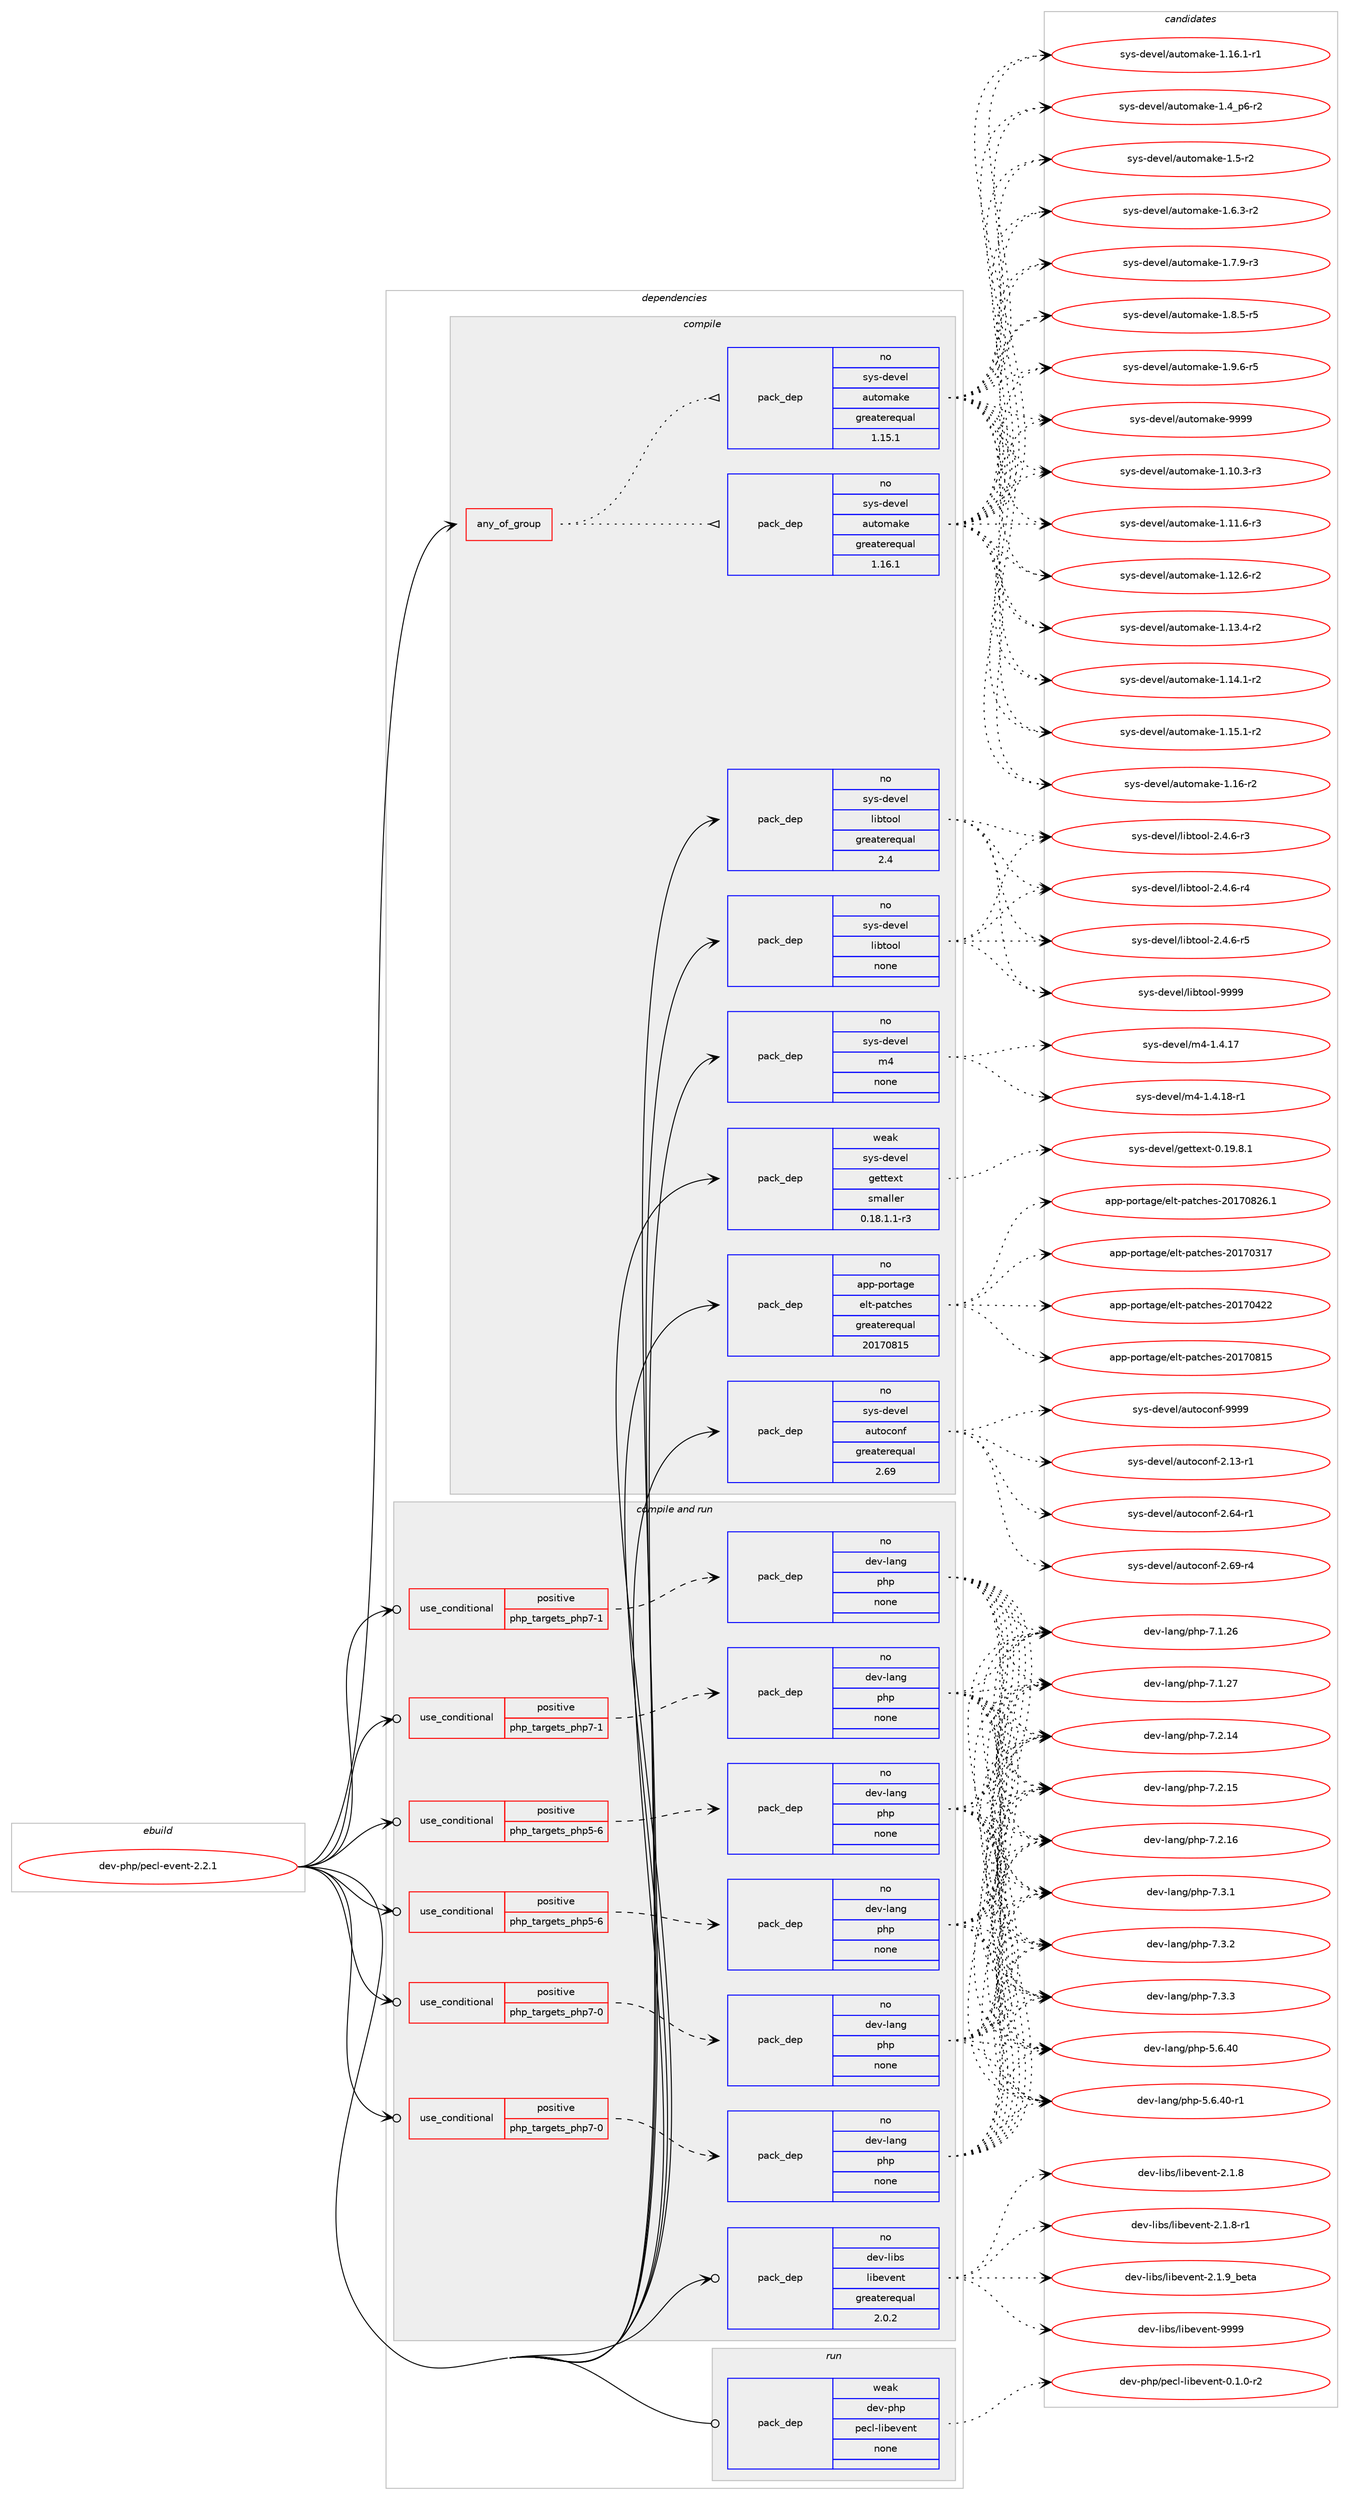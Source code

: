 digraph prolog {

# *************
# Graph options
# *************

newrank=true;
concentrate=true;
compound=true;
graph [rankdir=LR,fontname=Helvetica,fontsize=10,ranksep=1.5];#, ranksep=2.5, nodesep=0.2];
edge  [arrowhead=vee];
node  [fontname=Helvetica,fontsize=10];

# **********
# The ebuild
# **********

subgraph cluster_leftcol {
color=gray;
rank=same;
label=<<i>ebuild</i>>;
id [label="dev-php/pecl-event-2.2.1", color=red, width=4, href="../dev-php/pecl-event-2.2.1.svg"];
}

# ****************
# The dependencies
# ****************

subgraph cluster_midcol {
color=gray;
label=<<i>dependencies</i>>;
subgraph cluster_compile {
fillcolor="#eeeeee";
style=filled;
label=<<i>compile</i>>;
subgraph any22543 {
dependency1393564 [label=<<TABLE BORDER="0" CELLBORDER="1" CELLSPACING="0" CELLPADDING="4"><TR><TD CELLPADDING="10">any_of_group</TD></TR></TABLE>>, shape=none, color=red];subgraph pack1001010 {
dependency1393565 [label=<<TABLE BORDER="0" CELLBORDER="1" CELLSPACING="0" CELLPADDING="4" WIDTH="220"><TR><TD ROWSPAN="6" CELLPADDING="30">pack_dep</TD></TR><TR><TD WIDTH="110">no</TD></TR><TR><TD>sys-devel</TD></TR><TR><TD>automake</TD></TR><TR><TD>greaterequal</TD></TR><TR><TD>1.16.1</TD></TR></TABLE>>, shape=none, color=blue];
}
dependency1393564:e -> dependency1393565:w [weight=20,style="dotted",arrowhead="oinv"];
subgraph pack1001011 {
dependency1393566 [label=<<TABLE BORDER="0" CELLBORDER="1" CELLSPACING="0" CELLPADDING="4" WIDTH="220"><TR><TD ROWSPAN="6" CELLPADDING="30">pack_dep</TD></TR><TR><TD WIDTH="110">no</TD></TR><TR><TD>sys-devel</TD></TR><TR><TD>automake</TD></TR><TR><TD>greaterequal</TD></TR><TR><TD>1.15.1</TD></TR></TABLE>>, shape=none, color=blue];
}
dependency1393564:e -> dependency1393566:w [weight=20,style="dotted",arrowhead="oinv"];
}
id:e -> dependency1393564:w [weight=20,style="solid",arrowhead="vee"];
subgraph pack1001012 {
dependency1393567 [label=<<TABLE BORDER="0" CELLBORDER="1" CELLSPACING="0" CELLPADDING="4" WIDTH="220"><TR><TD ROWSPAN="6" CELLPADDING="30">pack_dep</TD></TR><TR><TD WIDTH="110">no</TD></TR><TR><TD>app-portage</TD></TR><TR><TD>elt-patches</TD></TR><TR><TD>greaterequal</TD></TR><TR><TD>20170815</TD></TR></TABLE>>, shape=none, color=blue];
}
id:e -> dependency1393567:w [weight=20,style="solid",arrowhead="vee"];
subgraph pack1001013 {
dependency1393568 [label=<<TABLE BORDER="0" CELLBORDER="1" CELLSPACING="0" CELLPADDING="4" WIDTH="220"><TR><TD ROWSPAN="6" CELLPADDING="30">pack_dep</TD></TR><TR><TD WIDTH="110">no</TD></TR><TR><TD>sys-devel</TD></TR><TR><TD>autoconf</TD></TR><TR><TD>greaterequal</TD></TR><TR><TD>2.69</TD></TR></TABLE>>, shape=none, color=blue];
}
id:e -> dependency1393568:w [weight=20,style="solid",arrowhead="vee"];
subgraph pack1001014 {
dependency1393569 [label=<<TABLE BORDER="0" CELLBORDER="1" CELLSPACING="0" CELLPADDING="4" WIDTH="220"><TR><TD ROWSPAN="6" CELLPADDING="30">pack_dep</TD></TR><TR><TD WIDTH="110">no</TD></TR><TR><TD>sys-devel</TD></TR><TR><TD>libtool</TD></TR><TR><TD>greaterequal</TD></TR><TR><TD>2.4</TD></TR></TABLE>>, shape=none, color=blue];
}
id:e -> dependency1393569:w [weight=20,style="solid",arrowhead="vee"];
subgraph pack1001015 {
dependency1393570 [label=<<TABLE BORDER="0" CELLBORDER="1" CELLSPACING="0" CELLPADDING="4" WIDTH="220"><TR><TD ROWSPAN="6" CELLPADDING="30">pack_dep</TD></TR><TR><TD WIDTH="110">no</TD></TR><TR><TD>sys-devel</TD></TR><TR><TD>libtool</TD></TR><TR><TD>none</TD></TR><TR><TD></TD></TR></TABLE>>, shape=none, color=blue];
}
id:e -> dependency1393570:w [weight=20,style="solid",arrowhead="vee"];
subgraph pack1001016 {
dependency1393571 [label=<<TABLE BORDER="0" CELLBORDER="1" CELLSPACING="0" CELLPADDING="4" WIDTH="220"><TR><TD ROWSPAN="6" CELLPADDING="30">pack_dep</TD></TR><TR><TD WIDTH="110">no</TD></TR><TR><TD>sys-devel</TD></TR><TR><TD>m4</TD></TR><TR><TD>none</TD></TR><TR><TD></TD></TR></TABLE>>, shape=none, color=blue];
}
id:e -> dependency1393571:w [weight=20,style="solid",arrowhead="vee"];
subgraph pack1001017 {
dependency1393572 [label=<<TABLE BORDER="0" CELLBORDER="1" CELLSPACING="0" CELLPADDING="4" WIDTH="220"><TR><TD ROWSPAN="6" CELLPADDING="30">pack_dep</TD></TR><TR><TD WIDTH="110">weak</TD></TR><TR><TD>sys-devel</TD></TR><TR><TD>gettext</TD></TR><TR><TD>smaller</TD></TR><TR><TD>0.18.1.1-r3</TD></TR></TABLE>>, shape=none, color=blue];
}
id:e -> dependency1393572:w [weight=20,style="solid",arrowhead="vee"];
}
subgraph cluster_compileandrun {
fillcolor="#eeeeee";
style=filled;
label=<<i>compile and run</i>>;
subgraph cond369446 {
dependency1393573 [label=<<TABLE BORDER="0" CELLBORDER="1" CELLSPACING="0" CELLPADDING="4"><TR><TD ROWSPAN="3" CELLPADDING="10">use_conditional</TD></TR><TR><TD>positive</TD></TR><TR><TD>php_targets_php5-6</TD></TR></TABLE>>, shape=none, color=red];
subgraph pack1001018 {
dependency1393574 [label=<<TABLE BORDER="0" CELLBORDER="1" CELLSPACING="0" CELLPADDING="4" WIDTH="220"><TR><TD ROWSPAN="6" CELLPADDING="30">pack_dep</TD></TR><TR><TD WIDTH="110">no</TD></TR><TR><TD>dev-lang</TD></TR><TR><TD>php</TD></TR><TR><TD>none</TD></TR><TR><TD></TD></TR></TABLE>>, shape=none, color=blue];
}
dependency1393573:e -> dependency1393574:w [weight=20,style="dashed",arrowhead="vee"];
}
id:e -> dependency1393573:w [weight=20,style="solid",arrowhead="odotvee"];
subgraph cond369447 {
dependency1393575 [label=<<TABLE BORDER="0" CELLBORDER="1" CELLSPACING="0" CELLPADDING="4"><TR><TD ROWSPAN="3" CELLPADDING="10">use_conditional</TD></TR><TR><TD>positive</TD></TR><TR><TD>php_targets_php5-6</TD></TR></TABLE>>, shape=none, color=red];
subgraph pack1001019 {
dependency1393576 [label=<<TABLE BORDER="0" CELLBORDER="1" CELLSPACING="0" CELLPADDING="4" WIDTH="220"><TR><TD ROWSPAN="6" CELLPADDING="30">pack_dep</TD></TR><TR><TD WIDTH="110">no</TD></TR><TR><TD>dev-lang</TD></TR><TR><TD>php</TD></TR><TR><TD>none</TD></TR><TR><TD></TD></TR></TABLE>>, shape=none, color=blue];
}
dependency1393575:e -> dependency1393576:w [weight=20,style="dashed",arrowhead="vee"];
}
id:e -> dependency1393575:w [weight=20,style="solid",arrowhead="odotvee"];
subgraph cond369448 {
dependency1393577 [label=<<TABLE BORDER="0" CELLBORDER="1" CELLSPACING="0" CELLPADDING="4"><TR><TD ROWSPAN="3" CELLPADDING="10">use_conditional</TD></TR><TR><TD>positive</TD></TR><TR><TD>php_targets_php7-0</TD></TR></TABLE>>, shape=none, color=red];
subgraph pack1001020 {
dependency1393578 [label=<<TABLE BORDER="0" CELLBORDER="1" CELLSPACING="0" CELLPADDING="4" WIDTH="220"><TR><TD ROWSPAN="6" CELLPADDING="30">pack_dep</TD></TR><TR><TD WIDTH="110">no</TD></TR><TR><TD>dev-lang</TD></TR><TR><TD>php</TD></TR><TR><TD>none</TD></TR><TR><TD></TD></TR></TABLE>>, shape=none, color=blue];
}
dependency1393577:e -> dependency1393578:w [weight=20,style="dashed",arrowhead="vee"];
}
id:e -> dependency1393577:w [weight=20,style="solid",arrowhead="odotvee"];
subgraph cond369449 {
dependency1393579 [label=<<TABLE BORDER="0" CELLBORDER="1" CELLSPACING="0" CELLPADDING="4"><TR><TD ROWSPAN="3" CELLPADDING="10">use_conditional</TD></TR><TR><TD>positive</TD></TR><TR><TD>php_targets_php7-0</TD></TR></TABLE>>, shape=none, color=red];
subgraph pack1001021 {
dependency1393580 [label=<<TABLE BORDER="0" CELLBORDER="1" CELLSPACING="0" CELLPADDING="4" WIDTH="220"><TR><TD ROWSPAN="6" CELLPADDING="30">pack_dep</TD></TR><TR><TD WIDTH="110">no</TD></TR><TR><TD>dev-lang</TD></TR><TR><TD>php</TD></TR><TR><TD>none</TD></TR><TR><TD></TD></TR></TABLE>>, shape=none, color=blue];
}
dependency1393579:e -> dependency1393580:w [weight=20,style="dashed",arrowhead="vee"];
}
id:e -> dependency1393579:w [weight=20,style="solid",arrowhead="odotvee"];
subgraph cond369450 {
dependency1393581 [label=<<TABLE BORDER="0" CELLBORDER="1" CELLSPACING="0" CELLPADDING="4"><TR><TD ROWSPAN="3" CELLPADDING="10">use_conditional</TD></TR><TR><TD>positive</TD></TR><TR><TD>php_targets_php7-1</TD></TR></TABLE>>, shape=none, color=red];
subgraph pack1001022 {
dependency1393582 [label=<<TABLE BORDER="0" CELLBORDER="1" CELLSPACING="0" CELLPADDING="4" WIDTH="220"><TR><TD ROWSPAN="6" CELLPADDING="30">pack_dep</TD></TR><TR><TD WIDTH="110">no</TD></TR><TR><TD>dev-lang</TD></TR><TR><TD>php</TD></TR><TR><TD>none</TD></TR><TR><TD></TD></TR></TABLE>>, shape=none, color=blue];
}
dependency1393581:e -> dependency1393582:w [weight=20,style="dashed",arrowhead="vee"];
}
id:e -> dependency1393581:w [weight=20,style="solid",arrowhead="odotvee"];
subgraph cond369451 {
dependency1393583 [label=<<TABLE BORDER="0" CELLBORDER="1" CELLSPACING="0" CELLPADDING="4"><TR><TD ROWSPAN="3" CELLPADDING="10">use_conditional</TD></TR><TR><TD>positive</TD></TR><TR><TD>php_targets_php7-1</TD></TR></TABLE>>, shape=none, color=red];
subgraph pack1001023 {
dependency1393584 [label=<<TABLE BORDER="0" CELLBORDER="1" CELLSPACING="0" CELLPADDING="4" WIDTH="220"><TR><TD ROWSPAN="6" CELLPADDING="30">pack_dep</TD></TR><TR><TD WIDTH="110">no</TD></TR><TR><TD>dev-lang</TD></TR><TR><TD>php</TD></TR><TR><TD>none</TD></TR><TR><TD></TD></TR></TABLE>>, shape=none, color=blue];
}
dependency1393583:e -> dependency1393584:w [weight=20,style="dashed",arrowhead="vee"];
}
id:e -> dependency1393583:w [weight=20,style="solid",arrowhead="odotvee"];
subgraph pack1001024 {
dependency1393585 [label=<<TABLE BORDER="0" CELLBORDER="1" CELLSPACING="0" CELLPADDING="4" WIDTH="220"><TR><TD ROWSPAN="6" CELLPADDING="30">pack_dep</TD></TR><TR><TD WIDTH="110">no</TD></TR><TR><TD>dev-libs</TD></TR><TR><TD>libevent</TD></TR><TR><TD>greaterequal</TD></TR><TR><TD>2.0.2</TD></TR></TABLE>>, shape=none, color=blue];
}
id:e -> dependency1393585:w [weight=20,style="solid",arrowhead="odotvee"];
}
subgraph cluster_run {
fillcolor="#eeeeee";
style=filled;
label=<<i>run</i>>;
subgraph pack1001025 {
dependency1393586 [label=<<TABLE BORDER="0" CELLBORDER="1" CELLSPACING="0" CELLPADDING="4" WIDTH="220"><TR><TD ROWSPAN="6" CELLPADDING="30">pack_dep</TD></TR><TR><TD WIDTH="110">weak</TD></TR><TR><TD>dev-php</TD></TR><TR><TD>pecl-libevent</TD></TR><TR><TD>none</TD></TR><TR><TD></TD></TR></TABLE>>, shape=none, color=blue];
}
id:e -> dependency1393586:w [weight=20,style="solid",arrowhead="odot"];
}
}

# **************
# The candidates
# **************

subgraph cluster_choices {
rank=same;
color=gray;
label=<<i>candidates</i>>;

subgraph choice1001010 {
color=black;
nodesep=1;
choice11512111545100101118101108479711711611110997107101454946494846514511451 [label="sys-devel/automake-1.10.3-r3", color=red, width=4,href="../sys-devel/automake-1.10.3-r3.svg"];
choice11512111545100101118101108479711711611110997107101454946494946544511451 [label="sys-devel/automake-1.11.6-r3", color=red, width=4,href="../sys-devel/automake-1.11.6-r3.svg"];
choice11512111545100101118101108479711711611110997107101454946495046544511450 [label="sys-devel/automake-1.12.6-r2", color=red, width=4,href="../sys-devel/automake-1.12.6-r2.svg"];
choice11512111545100101118101108479711711611110997107101454946495146524511450 [label="sys-devel/automake-1.13.4-r2", color=red, width=4,href="../sys-devel/automake-1.13.4-r2.svg"];
choice11512111545100101118101108479711711611110997107101454946495246494511450 [label="sys-devel/automake-1.14.1-r2", color=red, width=4,href="../sys-devel/automake-1.14.1-r2.svg"];
choice11512111545100101118101108479711711611110997107101454946495346494511450 [label="sys-devel/automake-1.15.1-r2", color=red, width=4,href="../sys-devel/automake-1.15.1-r2.svg"];
choice1151211154510010111810110847971171161111099710710145494649544511450 [label="sys-devel/automake-1.16-r2", color=red, width=4,href="../sys-devel/automake-1.16-r2.svg"];
choice11512111545100101118101108479711711611110997107101454946495446494511449 [label="sys-devel/automake-1.16.1-r1", color=red, width=4,href="../sys-devel/automake-1.16.1-r1.svg"];
choice115121115451001011181011084797117116111109971071014549465295112544511450 [label="sys-devel/automake-1.4_p6-r2", color=red, width=4,href="../sys-devel/automake-1.4_p6-r2.svg"];
choice11512111545100101118101108479711711611110997107101454946534511450 [label="sys-devel/automake-1.5-r2", color=red, width=4,href="../sys-devel/automake-1.5-r2.svg"];
choice115121115451001011181011084797117116111109971071014549465446514511450 [label="sys-devel/automake-1.6.3-r2", color=red, width=4,href="../sys-devel/automake-1.6.3-r2.svg"];
choice115121115451001011181011084797117116111109971071014549465546574511451 [label="sys-devel/automake-1.7.9-r3", color=red, width=4,href="../sys-devel/automake-1.7.9-r3.svg"];
choice115121115451001011181011084797117116111109971071014549465646534511453 [label="sys-devel/automake-1.8.5-r5", color=red, width=4,href="../sys-devel/automake-1.8.5-r5.svg"];
choice115121115451001011181011084797117116111109971071014549465746544511453 [label="sys-devel/automake-1.9.6-r5", color=red, width=4,href="../sys-devel/automake-1.9.6-r5.svg"];
choice115121115451001011181011084797117116111109971071014557575757 [label="sys-devel/automake-9999", color=red, width=4,href="../sys-devel/automake-9999.svg"];
dependency1393565:e -> choice11512111545100101118101108479711711611110997107101454946494846514511451:w [style=dotted,weight="100"];
dependency1393565:e -> choice11512111545100101118101108479711711611110997107101454946494946544511451:w [style=dotted,weight="100"];
dependency1393565:e -> choice11512111545100101118101108479711711611110997107101454946495046544511450:w [style=dotted,weight="100"];
dependency1393565:e -> choice11512111545100101118101108479711711611110997107101454946495146524511450:w [style=dotted,weight="100"];
dependency1393565:e -> choice11512111545100101118101108479711711611110997107101454946495246494511450:w [style=dotted,weight="100"];
dependency1393565:e -> choice11512111545100101118101108479711711611110997107101454946495346494511450:w [style=dotted,weight="100"];
dependency1393565:e -> choice1151211154510010111810110847971171161111099710710145494649544511450:w [style=dotted,weight="100"];
dependency1393565:e -> choice11512111545100101118101108479711711611110997107101454946495446494511449:w [style=dotted,weight="100"];
dependency1393565:e -> choice115121115451001011181011084797117116111109971071014549465295112544511450:w [style=dotted,weight="100"];
dependency1393565:e -> choice11512111545100101118101108479711711611110997107101454946534511450:w [style=dotted,weight="100"];
dependency1393565:e -> choice115121115451001011181011084797117116111109971071014549465446514511450:w [style=dotted,weight="100"];
dependency1393565:e -> choice115121115451001011181011084797117116111109971071014549465546574511451:w [style=dotted,weight="100"];
dependency1393565:e -> choice115121115451001011181011084797117116111109971071014549465646534511453:w [style=dotted,weight="100"];
dependency1393565:e -> choice115121115451001011181011084797117116111109971071014549465746544511453:w [style=dotted,weight="100"];
dependency1393565:e -> choice115121115451001011181011084797117116111109971071014557575757:w [style=dotted,weight="100"];
}
subgraph choice1001011 {
color=black;
nodesep=1;
choice11512111545100101118101108479711711611110997107101454946494846514511451 [label="sys-devel/automake-1.10.3-r3", color=red, width=4,href="../sys-devel/automake-1.10.3-r3.svg"];
choice11512111545100101118101108479711711611110997107101454946494946544511451 [label="sys-devel/automake-1.11.6-r3", color=red, width=4,href="../sys-devel/automake-1.11.6-r3.svg"];
choice11512111545100101118101108479711711611110997107101454946495046544511450 [label="sys-devel/automake-1.12.6-r2", color=red, width=4,href="../sys-devel/automake-1.12.6-r2.svg"];
choice11512111545100101118101108479711711611110997107101454946495146524511450 [label="sys-devel/automake-1.13.4-r2", color=red, width=4,href="../sys-devel/automake-1.13.4-r2.svg"];
choice11512111545100101118101108479711711611110997107101454946495246494511450 [label="sys-devel/automake-1.14.1-r2", color=red, width=4,href="../sys-devel/automake-1.14.1-r2.svg"];
choice11512111545100101118101108479711711611110997107101454946495346494511450 [label="sys-devel/automake-1.15.1-r2", color=red, width=4,href="../sys-devel/automake-1.15.1-r2.svg"];
choice1151211154510010111810110847971171161111099710710145494649544511450 [label="sys-devel/automake-1.16-r2", color=red, width=4,href="../sys-devel/automake-1.16-r2.svg"];
choice11512111545100101118101108479711711611110997107101454946495446494511449 [label="sys-devel/automake-1.16.1-r1", color=red, width=4,href="../sys-devel/automake-1.16.1-r1.svg"];
choice115121115451001011181011084797117116111109971071014549465295112544511450 [label="sys-devel/automake-1.4_p6-r2", color=red, width=4,href="../sys-devel/automake-1.4_p6-r2.svg"];
choice11512111545100101118101108479711711611110997107101454946534511450 [label="sys-devel/automake-1.5-r2", color=red, width=4,href="../sys-devel/automake-1.5-r2.svg"];
choice115121115451001011181011084797117116111109971071014549465446514511450 [label="sys-devel/automake-1.6.3-r2", color=red, width=4,href="../sys-devel/automake-1.6.3-r2.svg"];
choice115121115451001011181011084797117116111109971071014549465546574511451 [label="sys-devel/automake-1.7.9-r3", color=red, width=4,href="../sys-devel/automake-1.7.9-r3.svg"];
choice115121115451001011181011084797117116111109971071014549465646534511453 [label="sys-devel/automake-1.8.5-r5", color=red, width=4,href="../sys-devel/automake-1.8.5-r5.svg"];
choice115121115451001011181011084797117116111109971071014549465746544511453 [label="sys-devel/automake-1.9.6-r5", color=red, width=4,href="../sys-devel/automake-1.9.6-r5.svg"];
choice115121115451001011181011084797117116111109971071014557575757 [label="sys-devel/automake-9999", color=red, width=4,href="../sys-devel/automake-9999.svg"];
dependency1393566:e -> choice11512111545100101118101108479711711611110997107101454946494846514511451:w [style=dotted,weight="100"];
dependency1393566:e -> choice11512111545100101118101108479711711611110997107101454946494946544511451:w [style=dotted,weight="100"];
dependency1393566:e -> choice11512111545100101118101108479711711611110997107101454946495046544511450:w [style=dotted,weight="100"];
dependency1393566:e -> choice11512111545100101118101108479711711611110997107101454946495146524511450:w [style=dotted,weight="100"];
dependency1393566:e -> choice11512111545100101118101108479711711611110997107101454946495246494511450:w [style=dotted,weight="100"];
dependency1393566:e -> choice11512111545100101118101108479711711611110997107101454946495346494511450:w [style=dotted,weight="100"];
dependency1393566:e -> choice1151211154510010111810110847971171161111099710710145494649544511450:w [style=dotted,weight="100"];
dependency1393566:e -> choice11512111545100101118101108479711711611110997107101454946495446494511449:w [style=dotted,weight="100"];
dependency1393566:e -> choice115121115451001011181011084797117116111109971071014549465295112544511450:w [style=dotted,weight="100"];
dependency1393566:e -> choice11512111545100101118101108479711711611110997107101454946534511450:w [style=dotted,weight="100"];
dependency1393566:e -> choice115121115451001011181011084797117116111109971071014549465446514511450:w [style=dotted,weight="100"];
dependency1393566:e -> choice115121115451001011181011084797117116111109971071014549465546574511451:w [style=dotted,weight="100"];
dependency1393566:e -> choice115121115451001011181011084797117116111109971071014549465646534511453:w [style=dotted,weight="100"];
dependency1393566:e -> choice115121115451001011181011084797117116111109971071014549465746544511453:w [style=dotted,weight="100"];
dependency1393566:e -> choice115121115451001011181011084797117116111109971071014557575757:w [style=dotted,weight="100"];
}
subgraph choice1001012 {
color=black;
nodesep=1;
choice97112112451121111141169710310147101108116451129711699104101115455048495548514955 [label="app-portage/elt-patches-20170317", color=red, width=4,href="../app-portage/elt-patches-20170317.svg"];
choice97112112451121111141169710310147101108116451129711699104101115455048495548525050 [label="app-portage/elt-patches-20170422", color=red, width=4,href="../app-portage/elt-patches-20170422.svg"];
choice97112112451121111141169710310147101108116451129711699104101115455048495548564953 [label="app-portage/elt-patches-20170815", color=red, width=4,href="../app-portage/elt-patches-20170815.svg"];
choice971121124511211111411697103101471011081164511297116991041011154550484955485650544649 [label="app-portage/elt-patches-20170826.1", color=red, width=4,href="../app-portage/elt-patches-20170826.1.svg"];
dependency1393567:e -> choice97112112451121111141169710310147101108116451129711699104101115455048495548514955:w [style=dotted,weight="100"];
dependency1393567:e -> choice97112112451121111141169710310147101108116451129711699104101115455048495548525050:w [style=dotted,weight="100"];
dependency1393567:e -> choice97112112451121111141169710310147101108116451129711699104101115455048495548564953:w [style=dotted,weight="100"];
dependency1393567:e -> choice971121124511211111411697103101471011081164511297116991041011154550484955485650544649:w [style=dotted,weight="100"];
}
subgraph choice1001013 {
color=black;
nodesep=1;
choice1151211154510010111810110847971171161119911111010245504649514511449 [label="sys-devel/autoconf-2.13-r1", color=red, width=4,href="../sys-devel/autoconf-2.13-r1.svg"];
choice1151211154510010111810110847971171161119911111010245504654524511449 [label="sys-devel/autoconf-2.64-r1", color=red, width=4,href="../sys-devel/autoconf-2.64-r1.svg"];
choice1151211154510010111810110847971171161119911111010245504654574511452 [label="sys-devel/autoconf-2.69-r4", color=red, width=4,href="../sys-devel/autoconf-2.69-r4.svg"];
choice115121115451001011181011084797117116111991111101024557575757 [label="sys-devel/autoconf-9999", color=red, width=4,href="../sys-devel/autoconf-9999.svg"];
dependency1393568:e -> choice1151211154510010111810110847971171161119911111010245504649514511449:w [style=dotted,weight="100"];
dependency1393568:e -> choice1151211154510010111810110847971171161119911111010245504654524511449:w [style=dotted,weight="100"];
dependency1393568:e -> choice1151211154510010111810110847971171161119911111010245504654574511452:w [style=dotted,weight="100"];
dependency1393568:e -> choice115121115451001011181011084797117116111991111101024557575757:w [style=dotted,weight="100"];
}
subgraph choice1001014 {
color=black;
nodesep=1;
choice1151211154510010111810110847108105981161111111084550465246544511451 [label="sys-devel/libtool-2.4.6-r3", color=red, width=4,href="../sys-devel/libtool-2.4.6-r3.svg"];
choice1151211154510010111810110847108105981161111111084550465246544511452 [label="sys-devel/libtool-2.4.6-r4", color=red, width=4,href="../sys-devel/libtool-2.4.6-r4.svg"];
choice1151211154510010111810110847108105981161111111084550465246544511453 [label="sys-devel/libtool-2.4.6-r5", color=red, width=4,href="../sys-devel/libtool-2.4.6-r5.svg"];
choice1151211154510010111810110847108105981161111111084557575757 [label="sys-devel/libtool-9999", color=red, width=4,href="../sys-devel/libtool-9999.svg"];
dependency1393569:e -> choice1151211154510010111810110847108105981161111111084550465246544511451:w [style=dotted,weight="100"];
dependency1393569:e -> choice1151211154510010111810110847108105981161111111084550465246544511452:w [style=dotted,weight="100"];
dependency1393569:e -> choice1151211154510010111810110847108105981161111111084550465246544511453:w [style=dotted,weight="100"];
dependency1393569:e -> choice1151211154510010111810110847108105981161111111084557575757:w [style=dotted,weight="100"];
}
subgraph choice1001015 {
color=black;
nodesep=1;
choice1151211154510010111810110847108105981161111111084550465246544511451 [label="sys-devel/libtool-2.4.6-r3", color=red, width=4,href="../sys-devel/libtool-2.4.6-r3.svg"];
choice1151211154510010111810110847108105981161111111084550465246544511452 [label="sys-devel/libtool-2.4.6-r4", color=red, width=4,href="../sys-devel/libtool-2.4.6-r4.svg"];
choice1151211154510010111810110847108105981161111111084550465246544511453 [label="sys-devel/libtool-2.4.6-r5", color=red, width=4,href="../sys-devel/libtool-2.4.6-r5.svg"];
choice1151211154510010111810110847108105981161111111084557575757 [label="sys-devel/libtool-9999", color=red, width=4,href="../sys-devel/libtool-9999.svg"];
dependency1393570:e -> choice1151211154510010111810110847108105981161111111084550465246544511451:w [style=dotted,weight="100"];
dependency1393570:e -> choice1151211154510010111810110847108105981161111111084550465246544511452:w [style=dotted,weight="100"];
dependency1393570:e -> choice1151211154510010111810110847108105981161111111084550465246544511453:w [style=dotted,weight="100"];
dependency1393570:e -> choice1151211154510010111810110847108105981161111111084557575757:w [style=dotted,weight="100"];
}
subgraph choice1001016 {
color=black;
nodesep=1;
choice11512111545100101118101108471095245494652464955 [label="sys-devel/m4-1.4.17", color=red, width=4,href="../sys-devel/m4-1.4.17.svg"];
choice115121115451001011181011084710952454946524649564511449 [label="sys-devel/m4-1.4.18-r1", color=red, width=4,href="../sys-devel/m4-1.4.18-r1.svg"];
dependency1393571:e -> choice11512111545100101118101108471095245494652464955:w [style=dotted,weight="100"];
dependency1393571:e -> choice115121115451001011181011084710952454946524649564511449:w [style=dotted,weight="100"];
}
subgraph choice1001017 {
color=black;
nodesep=1;
choice1151211154510010111810110847103101116116101120116454846495746564649 [label="sys-devel/gettext-0.19.8.1", color=red, width=4,href="../sys-devel/gettext-0.19.8.1.svg"];
dependency1393572:e -> choice1151211154510010111810110847103101116116101120116454846495746564649:w [style=dotted,weight="100"];
}
subgraph choice1001018 {
color=black;
nodesep=1;
choice10010111845108971101034711210411245534654465248 [label="dev-lang/php-5.6.40", color=red, width=4,href="../dev-lang/php-5.6.40.svg"];
choice100101118451089711010347112104112455346544652484511449 [label="dev-lang/php-5.6.40-r1", color=red, width=4,href="../dev-lang/php-5.6.40-r1.svg"];
choice10010111845108971101034711210411245554649465054 [label="dev-lang/php-7.1.26", color=red, width=4,href="../dev-lang/php-7.1.26.svg"];
choice10010111845108971101034711210411245554649465055 [label="dev-lang/php-7.1.27", color=red, width=4,href="../dev-lang/php-7.1.27.svg"];
choice10010111845108971101034711210411245554650464952 [label="dev-lang/php-7.2.14", color=red, width=4,href="../dev-lang/php-7.2.14.svg"];
choice10010111845108971101034711210411245554650464953 [label="dev-lang/php-7.2.15", color=red, width=4,href="../dev-lang/php-7.2.15.svg"];
choice10010111845108971101034711210411245554650464954 [label="dev-lang/php-7.2.16", color=red, width=4,href="../dev-lang/php-7.2.16.svg"];
choice100101118451089711010347112104112455546514649 [label="dev-lang/php-7.3.1", color=red, width=4,href="../dev-lang/php-7.3.1.svg"];
choice100101118451089711010347112104112455546514650 [label="dev-lang/php-7.3.2", color=red, width=4,href="../dev-lang/php-7.3.2.svg"];
choice100101118451089711010347112104112455546514651 [label="dev-lang/php-7.3.3", color=red, width=4,href="../dev-lang/php-7.3.3.svg"];
dependency1393574:e -> choice10010111845108971101034711210411245534654465248:w [style=dotted,weight="100"];
dependency1393574:e -> choice100101118451089711010347112104112455346544652484511449:w [style=dotted,weight="100"];
dependency1393574:e -> choice10010111845108971101034711210411245554649465054:w [style=dotted,weight="100"];
dependency1393574:e -> choice10010111845108971101034711210411245554649465055:w [style=dotted,weight="100"];
dependency1393574:e -> choice10010111845108971101034711210411245554650464952:w [style=dotted,weight="100"];
dependency1393574:e -> choice10010111845108971101034711210411245554650464953:w [style=dotted,weight="100"];
dependency1393574:e -> choice10010111845108971101034711210411245554650464954:w [style=dotted,weight="100"];
dependency1393574:e -> choice100101118451089711010347112104112455546514649:w [style=dotted,weight="100"];
dependency1393574:e -> choice100101118451089711010347112104112455546514650:w [style=dotted,weight="100"];
dependency1393574:e -> choice100101118451089711010347112104112455546514651:w [style=dotted,weight="100"];
}
subgraph choice1001019 {
color=black;
nodesep=1;
choice10010111845108971101034711210411245534654465248 [label="dev-lang/php-5.6.40", color=red, width=4,href="../dev-lang/php-5.6.40.svg"];
choice100101118451089711010347112104112455346544652484511449 [label="dev-lang/php-5.6.40-r1", color=red, width=4,href="../dev-lang/php-5.6.40-r1.svg"];
choice10010111845108971101034711210411245554649465054 [label="dev-lang/php-7.1.26", color=red, width=4,href="../dev-lang/php-7.1.26.svg"];
choice10010111845108971101034711210411245554649465055 [label="dev-lang/php-7.1.27", color=red, width=4,href="../dev-lang/php-7.1.27.svg"];
choice10010111845108971101034711210411245554650464952 [label="dev-lang/php-7.2.14", color=red, width=4,href="../dev-lang/php-7.2.14.svg"];
choice10010111845108971101034711210411245554650464953 [label="dev-lang/php-7.2.15", color=red, width=4,href="../dev-lang/php-7.2.15.svg"];
choice10010111845108971101034711210411245554650464954 [label="dev-lang/php-7.2.16", color=red, width=4,href="../dev-lang/php-7.2.16.svg"];
choice100101118451089711010347112104112455546514649 [label="dev-lang/php-7.3.1", color=red, width=4,href="../dev-lang/php-7.3.1.svg"];
choice100101118451089711010347112104112455546514650 [label="dev-lang/php-7.3.2", color=red, width=4,href="../dev-lang/php-7.3.2.svg"];
choice100101118451089711010347112104112455546514651 [label="dev-lang/php-7.3.3", color=red, width=4,href="../dev-lang/php-7.3.3.svg"];
dependency1393576:e -> choice10010111845108971101034711210411245534654465248:w [style=dotted,weight="100"];
dependency1393576:e -> choice100101118451089711010347112104112455346544652484511449:w [style=dotted,weight="100"];
dependency1393576:e -> choice10010111845108971101034711210411245554649465054:w [style=dotted,weight="100"];
dependency1393576:e -> choice10010111845108971101034711210411245554649465055:w [style=dotted,weight="100"];
dependency1393576:e -> choice10010111845108971101034711210411245554650464952:w [style=dotted,weight="100"];
dependency1393576:e -> choice10010111845108971101034711210411245554650464953:w [style=dotted,weight="100"];
dependency1393576:e -> choice10010111845108971101034711210411245554650464954:w [style=dotted,weight="100"];
dependency1393576:e -> choice100101118451089711010347112104112455546514649:w [style=dotted,weight="100"];
dependency1393576:e -> choice100101118451089711010347112104112455546514650:w [style=dotted,weight="100"];
dependency1393576:e -> choice100101118451089711010347112104112455546514651:w [style=dotted,weight="100"];
}
subgraph choice1001020 {
color=black;
nodesep=1;
choice10010111845108971101034711210411245534654465248 [label="dev-lang/php-5.6.40", color=red, width=4,href="../dev-lang/php-5.6.40.svg"];
choice100101118451089711010347112104112455346544652484511449 [label="dev-lang/php-5.6.40-r1", color=red, width=4,href="../dev-lang/php-5.6.40-r1.svg"];
choice10010111845108971101034711210411245554649465054 [label="dev-lang/php-7.1.26", color=red, width=4,href="../dev-lang/php-7.1.26.svg"];
choice10010111845108971101034711210411245554649465055 [label="dev-lang/php-7.1.27", color=red, width=4,href="../dev-lang/php-7.1.27.svg"];
choice10010111845108971101034711210411245554650464952 [label="dev-lang/php-7.2.14", color=red, width=4,href="../dev-lang/php-7.2.14.svg"];
choice10010111845108971101034711210411245554650464953 [label="dev-lang/php-7.2.15", color=red, width=4,href="../dev-lang/php-7.2.15.svg"];
choice10010111845108971101034711210411245554650464954 [label="dev-lang/php-7.2.16", color=red, width=4,href="../dev-lang/php-7.2.16.svg"];
choice100101118451089711010347112104112455546514649 [label="dev-lang/php-7.3.1", color=red, width=4,href="../dev-lang/php-7.3.1.svg"];
choice100101118451089711010347112104112455546514650 [label="dev-lang/php-7.3.2", color=red, width=4,href="../dev-lang/php-7.3.2.svg"];
choice100101118451089711010347112104112455546514651 [label="dev-lang/php-7.3.3", color=red, width=4,href="../dev-lang/php-7.3.3.svg"];
dependency1393578:e -> choice10010111845108971101034711210411245534654465248:w [style=dotted,weight="100"];
dependency1393578:e -> choice100101118451089711010347112104112455346544652484511449:w [style=dotted,weight="100"];
dependency1393578:e -> choice10010111845108971101034711210411245554649465054:w [style=dotted,weight="100"];
dependency1393578:e -> choice10010111845108971101034711210411245554649465055:w [style=dotted,weight="100"];
dependency1393578:e -> choice10010111845108971101034711210411245554650464952:w [style=dotted,weight="100"];
dependency1393578:e -> choice10010111845108971101034711210411245554650464953:w [style=dotted,weight="100"];
dependency1393578:e -> choice10010111845108971101034711210411245554650464954:w [style=dotted,weight="100"];
dependency1393578:e -> choice100101118451089711010347112104112455546514649:w [style=dotted,weight="100"];
dependency1393578:e -> choice100101118451089711010347112104112455546514650:w [style=dotted,weight="100"];
dependency1393578:e -> choice100101118451089711010347112104112455546514651:w [style=dotted,weight="100"];
}
subgraph choice1001021 {
color=black;
nodesep=1;
choice10010111845108971101034711210411245534654465248 [label="dev-lang/php-5.6.40", color=red, width=4,href="../dev-lang/php-5.6.40.svg"];
choice100101118451089711010347112104112455346544652484511449 [label="dev-lang/php-5.6.40-r1", color=red, width=4,href="../dev-lang/php-5.6.40-r1.svg"];
choice10010111845108971101034711210411245554649465054 [label="dev-lang/php-7.1.26", color=red, width=4,href="../dev-lang/php-7.1.26.svg"];
choice10010111845108971101034711210411245554649465055 [label="dev-lang/php-7.1.27", color=red, width=4,href="../dev-lang/php-7.1.27.svg"];
choice10010111845108971101034711210411245554650464952 [label="dev-lang/php-7.2.14", color=red, width=4,href="../dev-lang/php-7.2.14.svg"];
choice10010111845108971101034711210411245554650464953 [label="dev-lang/php-7.2.15", color=red, width=4,href="../dev-lang/php-7.2.15.svg"];
choice10010111845108971101034711210411245554650464954 [label="dev-lang/php-7.2.16", color=red, width=4,href="../dev-lang/php-7.2.16.svg"];
choice100101118451089711010347112104112455546514649 [label="dev-lang/php-7.3.1", color=red, width=4,href="../dev-lang/php-7.3.1.svg"];
choice100101118451089711010347112104112455546514650 [label="dev-lang/php-7.3.2", color=red, width=4,href="../dev-lang/php-7.3.2.svg"];
choice100101118451089711010347112104112455546514651 [label="dev-lang/php-7.3.3", color=red, width=4,href="../dev-lang/php-7.3.3.svg"];
dependency1393580:e -> choice10010111845108971101034711210411245534654465248:w [style=dotted,weight="100"];
dependency1393580:e -> choice100101118451089711010347112104112455346544652484511449:w [style=dotted,weight="100"];
dependency1393580:e -> choice10010111845108971101034711210411245554649465054:w [style=dotted,weight="100"];
dependency1393580:e -> choice10010111845108971101034711210411245554649465055:w [style=dotted,weight="100"];
dependency1393580:e -> choice10010111845108971101034711210411245554650464952:w [style=dotted,weight="100"];
dependency1393580:e -> choice10010111845108971101034711210411245554650464953:w [style=dotted,weight="100"];
dependency1393580:e -> choice10010111845108971101034711210411245554650464954:w [style=dotted,weight="100"];
dependency1393580:e -> choice100101118451089711010347112104112455546514649:w [style=dotted,weight="100"];
dependency1393580:e -> choice100101118451089711010347112104112455546514650:w [style=dotted,weight="100"];
dependency1393580:e -> choice100101118451089711010347112104112455546514651:w [style=dotted,weight="100"];
}
subgraph choice1001022 {
color=black;
nodesep=1;
choice10010111845108971101034711210411245534654465248 [label="dev-lang/php-5.6.40", color=red, width=4,href="../dev-lang/php-5.6.40.svg"];
choice100101118451089711010347112104112455346544652484511449 [label="dev-lang/php-5.6.40-r1", color=red, width=4,href="../dev-lang/php-5.6.40-r1.svg"];
choice10010111845108971101034711210411245554649465054 [label="dev-lang/php-7.1.26", color=red, width=4,href="../dev-lang/php-7.1.26.svg"];
choice10010111845108971101034711210411245554649465055 [label="dev-lang/php-7.1.27", color=red, width=4,href="../dev-lang/php-7.1.27.svg"];
choice10010111845108971101034711210411245554650464952 [label="dev-lang/php-7.2.14", color=red, width=4,href="../dev-lang/php-7.2.14.svg"];
choice10010111845108971101034711210411245554650464953 [label="dev-lang/php-7.2.15", color=red, width=4,href="../dev-lang/php-7.2.15.svg"];
choice10010111845108971101034711210411245554650464954 [label="dev-lang/php-7.2.16", color=red, width=4,href="../dev-lang/php-7.2.16.svg"];
choice100101118451089711010347112104112455546514649 [label="dev-lang/php-7.3.1", color=red, width=4,href="../dev-lang/php-7.3.1.svg"];
choice100101118451089711010347112104112455546514650 [label="dev-lang/php-7.3.2", color=red, width=4,href="../dev-lang/php-7.3.2.svg"];
choice100101118451089711010347112104112455546514651 [label="dev-lang/php-7.3.3", color=red, width=4,href="../dev-lang/php-7.3.3.svg"];
dependency1393582:e -> choice10010111845108971101034711210411245534654465248:w [style=dotted,weight="100"];
dependency1393582:e -> choice100101118451089711010347112104112455346544652484511449:w [style=dotted,weight="100"];
dependency1393582:e -> choice10010111845108971101034711210411245554649465054:w [style=dotted,weight="100"];
dependency1393582:e -> choice10010111845108971101034711210411245554649465055:w [style=dotted,weight="100"];
dependency1393582:e -> choice10010111845108971101034711210411245554650464952:w [style=dotted,weight="100"];
dependency1393582:e -> choice10010111845108971101034711210411245554650464953:w [style=dotted,weight="100"];
dependency1393582:e -> choice10010111845108971101034711210411245554650464954:w [style=dotted,weight="100"];
dependency1393582:e -> choice100101118451089711010347112104112455546514649:w [style=dotted,weight="100"];
dependency1393582:e -> choice100101118451089711010347112104112455546514650:w [style=dotted,weight="100"];
dependency1393582:e -> choice100101118451089711010347112104112455546514651:w [style=dotted,weight="100"];
}
subgraph choice1001023 {
color=black;
nodesep=1;
choice10010111845108971101034711210411245534654465248 [label="dev-lang/php-5.6.40", color=red, width=4,href="../dev-lang/php-5.6.40.svg"];
choice100101118451089711010347112104112455346544652484511449 [label="dev-lang/php-5.6.40-r1", color=red, width=4,href="../dev-lang/php-5.6.40-r1.svg"];
choice10010111845108971101034711210411245554649465054 [label="dev-lang/php-7.1.26", color=red, width=4,href="../dev-lang/php-7.1.26.svg"];
choice10010111845108971101034711210411245554649465055 [label="dev-lang/php-7.1.27", color=red, width=4,href="../dev-lang/php-7.1.27.svg"];
choice10010111845108971101034711210411245554650464952 [label="dev-lang/php-7.2.14", color=red, width=4,href="../dev-lang/php-7.2.14.svg"];
choice10010111845108971101034711210411245554650464953 [label="dev-lang/php-7.2.15", color=red, width=4,href="../dev-lang/php-7.2.15.svg"];
choice10010111845108971101034711210411245554650464954 [label="dev-lang/php-7.2.16", color=red, width=4,href="../dev-lang/php-7.2.16.svg"];
choice100101118451089711010347112104112455546514649 [label="dev-lang/php-7.3.1", color=red, width=4,href="../dev-lang/php-7.3.1.svg"];
choice100101118451089711010347112104112455546514650 [label="dev-lang/php-7.3.2", color=red, width=4,href="../dev-lang/php-7.3.2.svg"];
choice100101118451089711010347112104112455546514651 [label="dev-lang/php-7.3.3", color=red, width=4,href="../dev-lang/php-7.3.3.svg"];
dependency1393584:e -> choice10010111845108971101034711210411245534654465248:w [style=dotted,weight="100"];
dependency1393584:e -> choice100101118451089711010347112104112455346544652484511449:w [style=dotted,weight="100"];
dependency1393584:e -> choice10010111845108971101034711210411245554649465054:w [style=dotted,weight="100"];
dependency1393584:e -> choice10010111845108971101034711210411245554649465055:w [style=dotted,weight="100"];
dependency1393584:e -> choice10010111845108971101034711210411245554650464952:w [style=dotted,weight="100"];
dependency1393584:e -> choice10010111845108971101034711210411245554650464953:w [style=dotted,weight="100"];
dependency1393584:e -> choice10010111845108971101034711210411245554650464954:w [style=dotted,weight="100"];
dependency1393584:e -> choice100101118451089711010347112104112455546514649:w [style=dotted,weight="100"];
dependency1393584:e -> choice100101118451089711010347112104112455546514650:w [style=dotted,weight="100"];
dependency1393584:e -> choice100101118451089711010347112104112455546514651:w [style=dotted,weight="100"];
}
subgraph choice1001024 {
color=black;
nodesep=1;
choice10010111845108105981154710810598101118101110116455046494656 [label="dev-libs/libevent-2.1.8", color=red, width=4,href="../dev-libs/libevent-2.1.8.svg"];
choice100101118451081059811547108105981011181011101164550464946564511449 [label="dev-libs/libevent-2.1.8-r1", color=red, width=4,href="../dev-libs/libevent-2.1.8-r1.svg"];
choice10010111845108105981154710810598101118101110116455046494657959810111697 [label="dev-libs/libevent-2.1.9_beta", color=red, width=4,href="../dev-libs/libevent-2.1.9_beta.svg"];
choice100101118451081059811547108105981011181011101164557575757 [label="dev-libs/libevent-9999", color=red, width=4,href="../dev-libs/libevent-9999.svg"];
dependency1393585:e -> choice10010111845108105981154710810598101118101110116455046494656:w [style=dotted,weight="100"];
dependency1393585:e -> choice100101118451081059811547108105981011181011101164550464946564511449:w [style=dotted,weight="100"];
dependency1393585:e -> choice10010111845108105981154710810598101118101110116455046494657959810111697:w [style=dotted,weight="100"];
dependency1393585:e -> choice100101118451081059811547108105981011181011101164557575757:w [style=dotted,weight="100"];
}
subgraph choice1001025 {
color=black;
nodesep=1;
choice10010111845112104112471121019910845108105981011181011101164548464946484511450 [label="dev-php/pecl-libevent-0.1.0-r2", color=red, width=4,href="../dev-php/pecl-libevent-0.1.0-r2.svg"];
dependency1393586:e -> choice10010111845112104112471121019910845108105981011181011101164548464946484511450:w [style=dotted,weight="100"];
}
}

}
